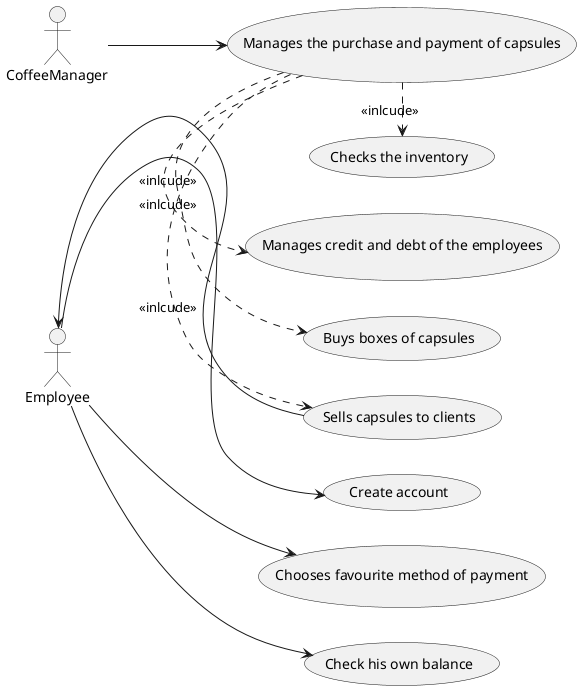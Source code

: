 @startuml

left to right direction 
skinparam packageStyle rectangle

actor CoffeeManager as c
actor Employee as e

c --> (Manages the purchase and payment of capsules)

(Manages the purchase and payment of capsules) .> (Sells capsules to clients) : <<inlcude>>
(Manages the purchase and payment of capsules) .> (Buys boxes of capsules) : <<inlcude>>
(Manages the purchase and payment of capsules) .> (Manages credit and debt of the employees) : <<inlcude>>
(Manages the purchase and payment of capsules) .> (Checks the inventory) : <<inlcude>>

e <-- (Sells capsules to clients)

e --> (Create account)
e --> (Chooses favourite method of payment)
e --> (Check his own balance)

@enduml
